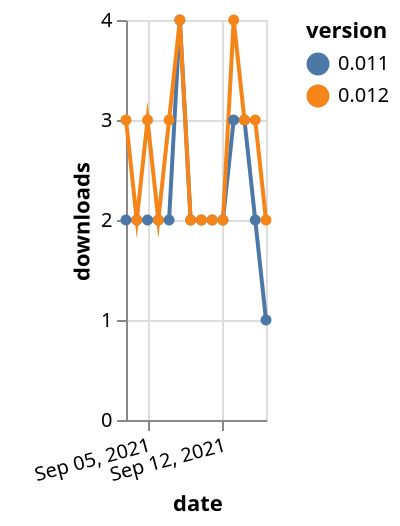 {"$schema": "https://vega.github.io/schema/vega-lite/v5.json", "description": "A simple bar chart with embedded data.", "data": {"values": [{"date": "2021-09-03", "total": 2838, "delta": 2, "version": "0.011"}, {"date": "2021-09-04", "total": 2840, "delta": 2, "version": "0.011"}, {"date": "2021-09-05", "total": 2842, "delta": 2, "version": "0.011"}, {"date": "2021-09-06", "total": 2844, "delta": 2, "version": "0.011"}, {"date": "2021-09-07", "total": 2846, "delta": 2, "version": "0.011"}, {"date": "2021-09-08", "total": 2850, "delta": 4, "version": "0.011"}, {"date": "2021-09-09", "total": 2852, "delta": 2, "version": "0.011"}, {"date": "2021-09-10", "total": 2854, "delta": 2, "version": "0.011"}, {"date": "2021-09-11", "total": 2856, "delta": 2, "version": "0.011"}, {"date": "2021-09-12", "total": 2858, "delta": 2, "version": "0.011"}, {"date": "2021-09-13", "total": 2861, "delta": 3, "version": "0.011"}, {"date": "2021-09-14", "total": 2864, "delta": 3, "version": "0.011"}, {"date": "2021-09-15", "total": 2866, "delta": 2, "version": "0.011"}, {"date": "2021-09-16", "total": 2867, "delta": 1, "version": "0.011"}, {"date": "2021-09-03", "total": 2533, "delta": 3, "version": "0.012"}, {"date": "2021-09-04", "total": 2535, "delta": 2, "version": "0.012"}, {"date": "2021-09-05", "total": 2538, "delta": 3, "version": "0.012"}, {"date": "2021-09-06", "total": 2540, "delta": 2, "version": "0.012"}, {"date": "2021-09-07", "total": 2543, "delta": 3, "version": "0.012"}, {"date": "2021-09-08", "total": 2547, "delta": 4, "version": "0.012"}, {"date": "2021-09-09", "total": 2549, "delta": 2, "version": "0.012"}, {"date": "2021-09-10", "total": 2551, "delta": 2, "version": "0.012"}, {"date": "2021-09-11", "total": 2553, "delta": 2, "version": "0.012"}, {"date": "2021-09-12", "total": 2555, "delta": 2, "version": "0.012"}, {"date": "2021-09-13", "total": 2559, "delta": 4, "version": "0.012"}, {"date": "2021-09-14", "total": 2562, "delta": 3, "version": "0.012"}, {"date": "2021-09-15", "total": 2565, "delta": 3, "version": "0.012"}, {"date": "2021-09-16", "total": 2567, "delta": 2, "version": "0.012"}]}, "width": "container", "mark": {"type": "line", "point": {"filled": true}}, "encoding": {"x": {"field": "date", "type": "temporal", "timeUnit": "yearmonthdate", "title": "date", "axis": {"labelAngle": -15}}, "y": {"field": "delta", "type": "quantitative", "title": "downloads"}, "color": {"field": "version", "type": "nominal"}, "tooltip": {"field": "delta"}}}
